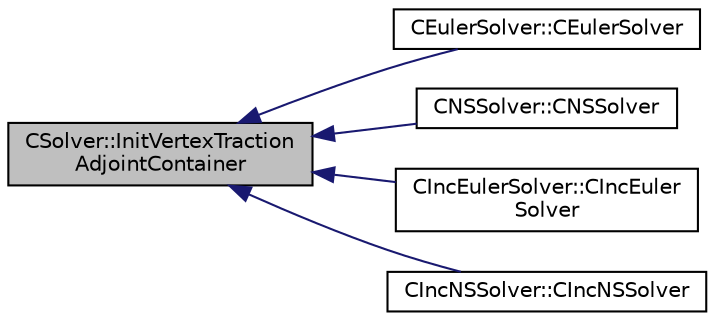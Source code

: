 digraph "CSolver::InitVertexTractionAdjointContainer"
{
  edge [fontname="Helvetica",fontsize="10",labelfontname="Helvetica",labelfontsize="10"];
  node [fontname="Helvetica",fontsize="10",shape=record];
  rankdir="LR";
  Node3886 [label="CSolver::InitVertexTraction\lAdjointContainer",height=0.2,width=0.4,color="black", fillcolor="grey75", style="filled", fontcolor="black"];
  Node3886 -> Node3887 [dir="back",color="midnightblue",fontsize="10",style="solid",fontname="Helvetica"];
  Node3887 [label="CEulerSolver::CEulerSolver",height=0.2,width=0.4,color="black", fillcolor="white", style="filled",URL="$class_c_euler_solver.html#ae1e74218b4e943111b100d7ddcbd4db9"];
  Node3886 -> Node3888 [dir="back",color="midnightblue",fontsize="10",style="solid",fontname="Helvetica"];
  Node3888 [label="CNSSolver::CNSSolver",height=0.2,width=0.4,color="black", fillcolor="white", style="filled",URL="$class_c_n_s_solver.html#a2a8ad49c42b4546696e631cf44b7788b"];
  Node3886 -> Node3889 [dir="back",color="midnightblue",fontsize="10",style="solid",fontname="Helvetica"];
  Node3889 [label="CIncEulerSolver::CIncEuler\lSolver",height=0.2,width=0.4,color="black", fillcolor="white", style="filled",URL="$class_c_inc_euler_solver.html#a91f644b8f9a00215bac5bcd31dfc06d8"];
  Node3886 -> Node3890 [dir="back",color="midnightblue",fontsize="10",style="solid",fontname="Helvetica"];
  Node3890 [label="CIncNSSolver::CIncNSSolver",height=0.2,width=0.4,color="black", fillcolor="white", style="filled",URL="$class_c_inc_n_s_solver.html#a82152ac7e91fb1c5c073d98a1f08e2aa"];
}
